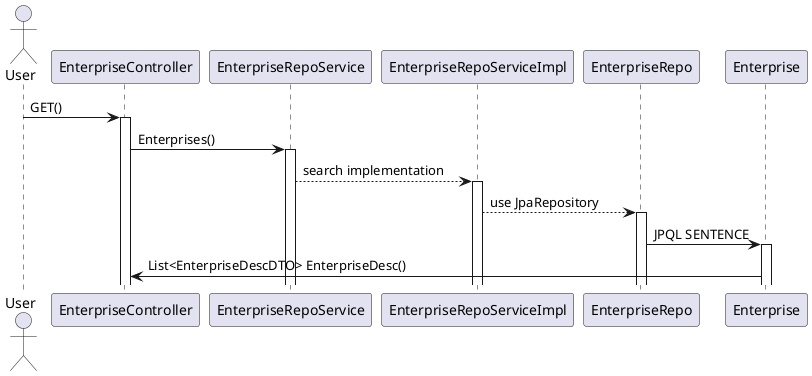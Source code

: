 @startuml

actor User
participant "EnterpriseController" as Controller
participant "EnterpriseRepoService" as EntReposervice
participant "EnterpriseRepoServiceImpl" as EntReposerviceimpl
participant "EnterpriseRepo" as EntRepo
participant "Enterprise" as Ent

User -> Controller: GET()
activate Controller
Controller -> EntReposervice: Enterprises()
activate EntReposervice
EntReposervice--> EntReposerviceimpl: search implementation
activate EntReposerviceimpl
EntReposerviceimpl --> EntRepo: use JpaRepository
activate EntRepo
EntRepo -> Ent : JPQL SENTENCE
activate Ent
Ent->Controller: List<EnterpriseDescDTO> EnterpriseDesc()

@enduml
